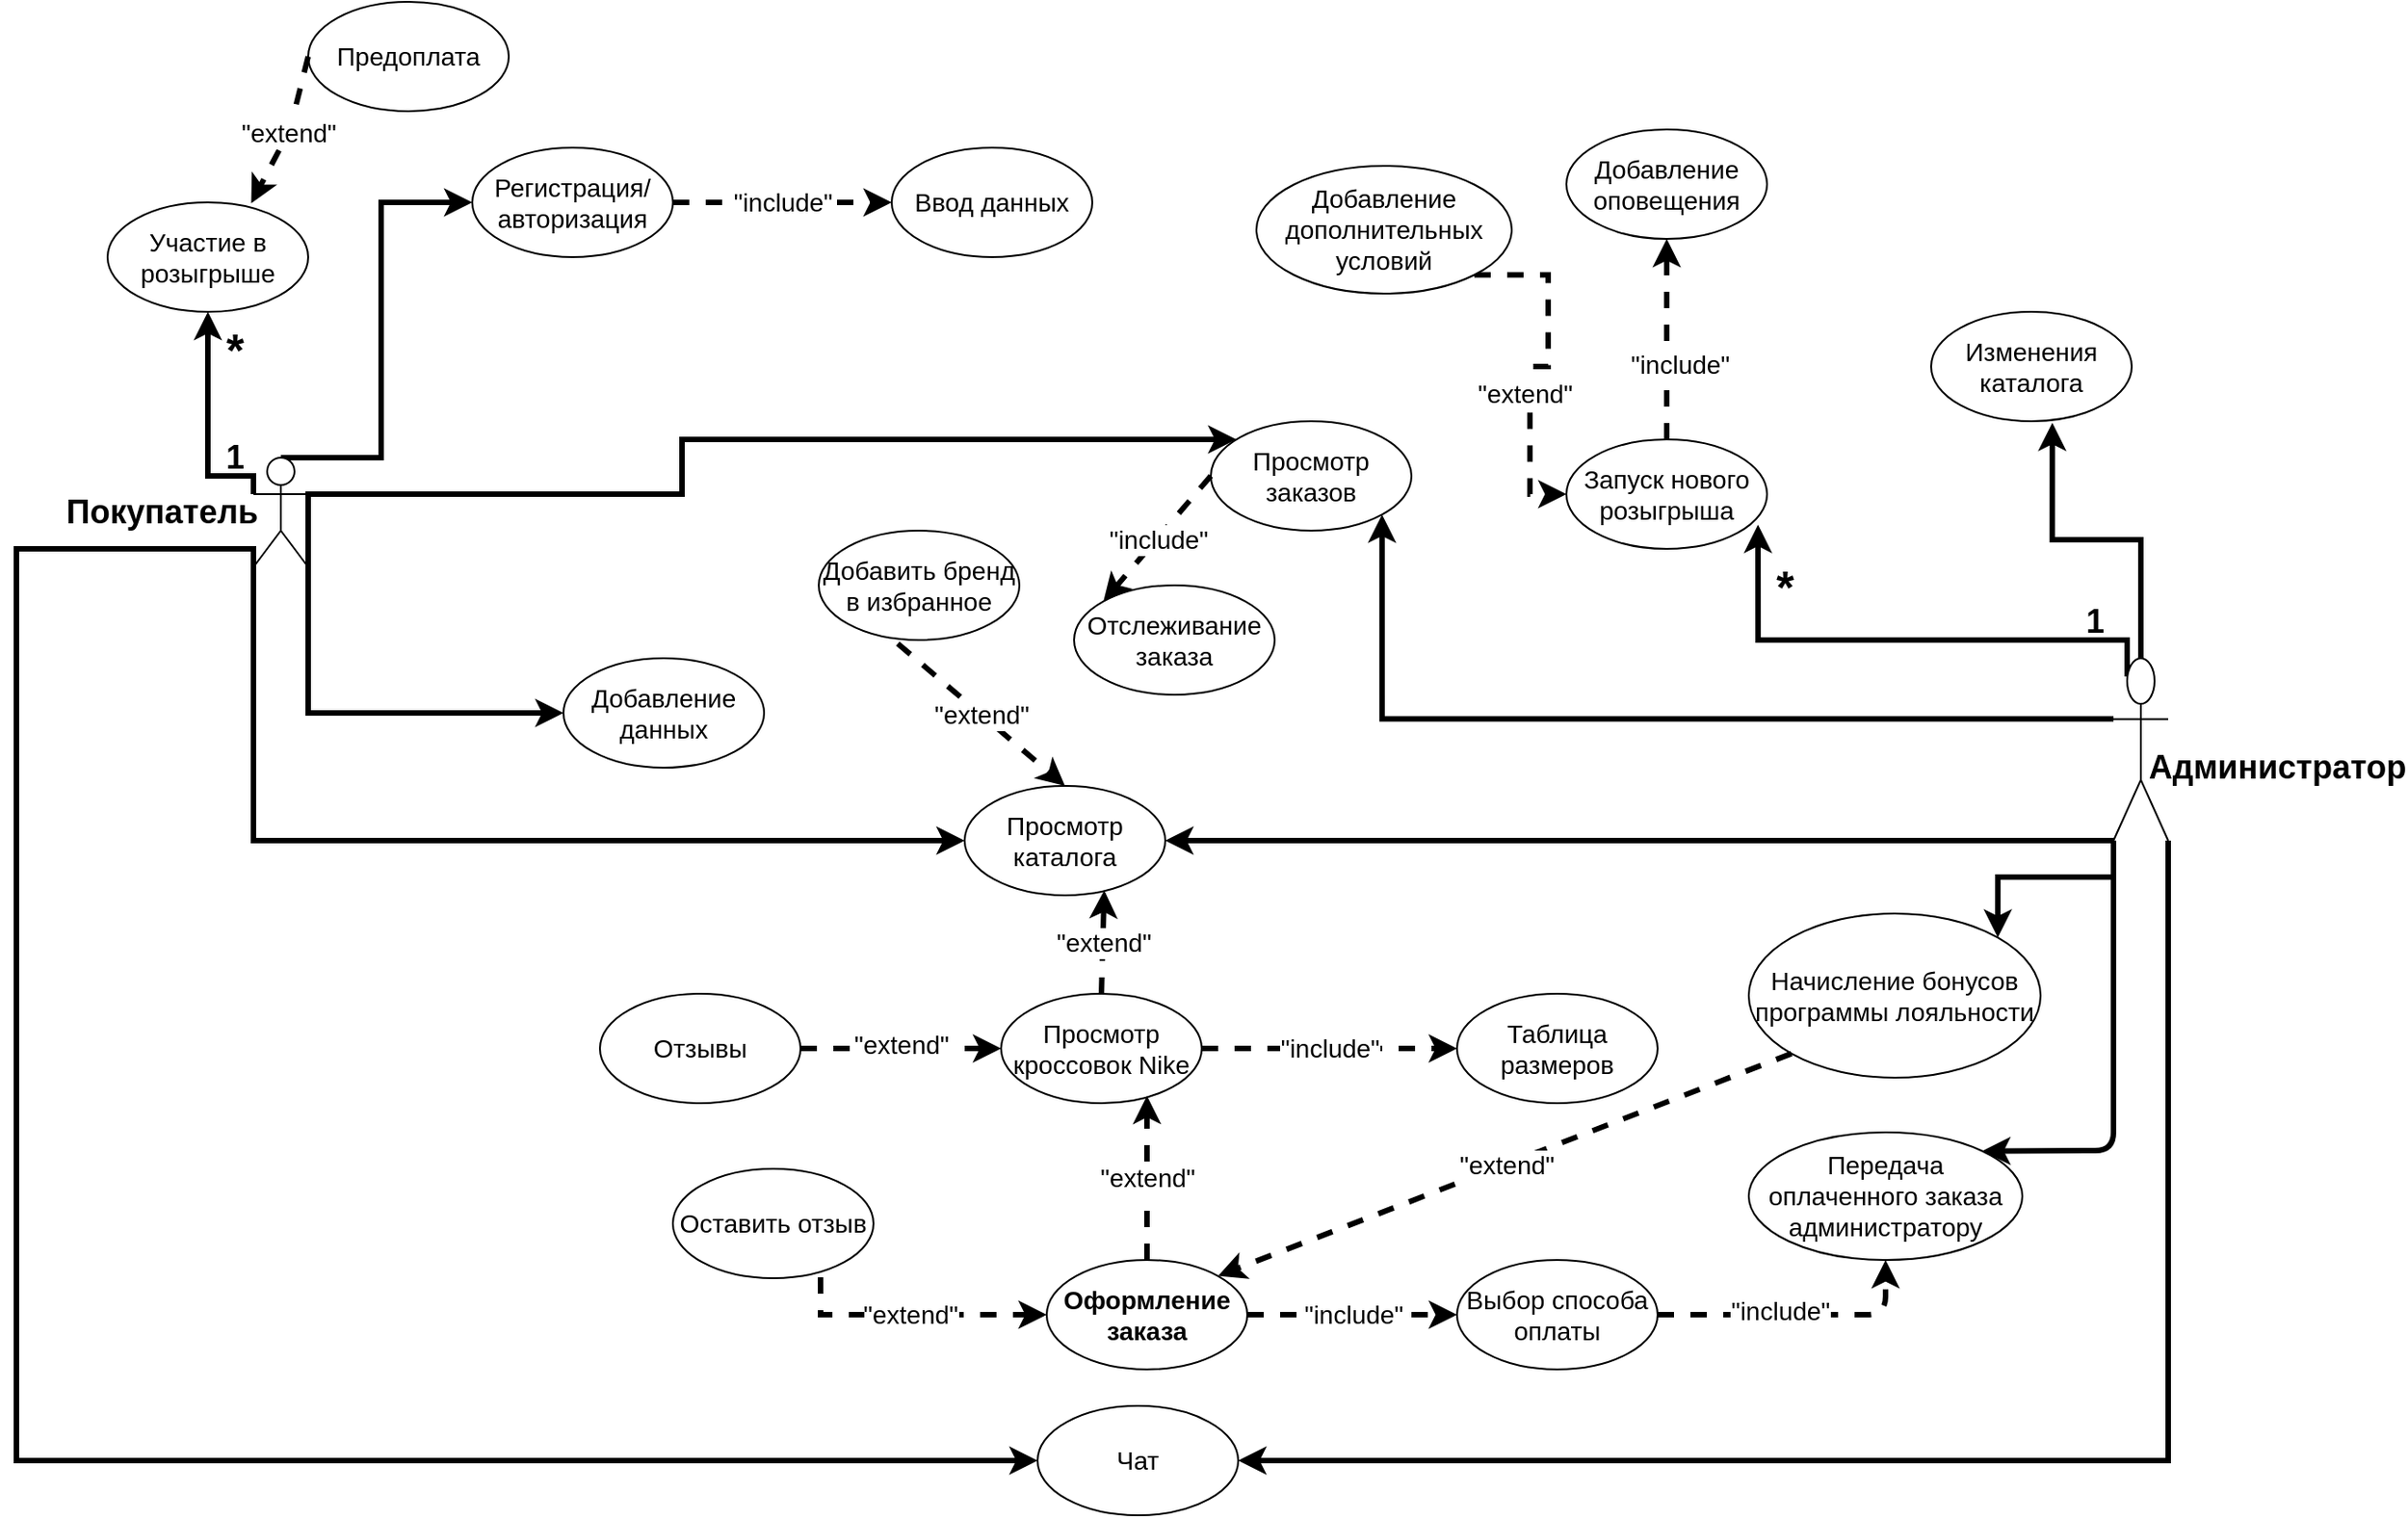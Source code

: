 <mxfile version="14.4.3" type="device"><diagram id="2OhDFbwoJGGtGOkoG2L9" name="Страница 1"><mxGraphModel dx="1937" dy="1309" grid="1" gridSize="10" guides="1" tooltips="1" connect="1" arrows="1" fold="1" page="1" pageScale="1" pageWidth="1169" pageHeight="827" math="0" shadow="0"><root><mxCell id="0"/><mxCell id="1" parent="0"/><mxCell id="RcAxEVaSIGuQTSNpUOvd-58" style="edgeStyle=orthogonalEdgeStyle;rounded=0;orthogonalLoop=1;jettySize=auto;html=1;exitX=0;exitY=1;exitDx=0;exitDy=0;exitPerimeter=0;entryX=0;entryY=0.5;entryDx=0;entryDy=0;strokeWidth=3;fontSize=14;" parent="1" source="RcAxEVaSIGuQTSNpUOvd-52" target="RcAxEVaSIGuQTSNpUOvd-57" edge="1"><mxGeometry relative="1" as="geometry"><Array as="points"><mxPoint x="60" y="300"/></Array></mxGeometry></mxCell><mxCell id="RcAxEVaSIGuQTSNpUOvd-56" style="edgeStyle=orthogonalEdgeStyle;rounded=0;orthogonalLoop=1;jettySize=auto;html=1;exitX=0.5;exitY=0;exitDx=0;exitDy=0;exitPerimeter=0;entryX=0;entryY=0.5;entryDx=0;entryDy=0;strokeWidth=3;fontSize=14;" parent="1" source="RcAxEVaSIGuQTSNpUOvd-52" target="RcAxEVaSIGuQTSNpUOvd-54" edge="1"><mxGeometry relative="1" as="geometry"><Array as="points"><mxPoint x="130" y="90"/><mxPoint x="130" y="-50"/></Array></mxGeometry></mxCell><mxCell id="RcAxEVaSIGuQTSNpUOvd-60" style="edgeStyle=orthogonalEdgeStyle;rounded=0;orthogonalLoop=1;jettySize=auto;html=1;exitX=0;exitY=1;exitDx=0;exitDy=0;exitPerimeter=0;entryX=0;entryY=0.5;entryDx=0;entryDy=0;strokeWidth=3;fontSize=14;" parent="1" source="RcAxEVaSIGuQTSNpUOvd-52" target="RcAxEVaSIGuQTSNpUOvd-59" edge="1"><mxGeometry relative="1" as="geometry"><Array as="points"><mxPoint x="60" y="140"/><mxPoint x="-70" y="140"/><mxPoint x="-70" y="640"/></Array></mxGeometry></mxCell><mxCell id="RcAxEVaSIGuQTSNpUOvd-72" style="edgeStyle=orthogonalEdgeStyle;rounded=0;orthogonalLoop=1;jettySize=auto;html=1;entryX=0;entryY=0.5;entryDx=0;entryDy=0;strokeWidth=3;fontSize=14;exitX=1;exitY=1;exitDx=0;exitDy=0;exitPerimeter=0;" parent="1" source="RcAxEVaSIGuQTSNpUOvd-52" target="RcAxEVaSIGuQTSNpUOvd-71" edge="1"><mxGeometry relative="1" as="geometry"><mxPoint x="80" y="230" as="sourcePoint"/></mxGeometry></mxCell><mxCell id="RcAxEVaSIGuQTSNpUOvd-73" style="edgeStyle=orthogonalEdgeStyle;rounded=0;orthogonalLoop=1;jettySize=auto;html=1;exitX=0;exitY=0.333;exitDx=0;exitDy=0;exitPerimeter=0;entryX=0.5;entryY=1;entryDx=0;entryDy=0;strokeWidth=3;fontSize=14;" parent="1" source="RcAxEVaSIGuQTSNpUOvd-52" target="RcAxEVaSIGuQTSNpUOvd-74" edge="1"><mxGeometry relative="1" as="geometry"><mxPoint x="180" y="220.0" as="targetPoint"/><Array as="points"><mxPoint x="35" y="100"/></Array></mxGeometry></mxCell><mxCell id="RcAxEVaSIGuQTSNpUOvd-89" style="edgeStyle=orthogonalEdgeStyle;rounded=0;orthogonalLoop=1;jettySize=auto;html=1;exitX=1;exitY=1;exitDx=0;exitDy=0;exitPerimeter=0;strokeWidth=3;fontSize=14;" parent="1" source="RcAxEVaSIGuQTSNpUOvd-52" target="RcAxEVaSIGuQTSNpUOvd-88" edge="1"><mxGeometry relative="1" as="geometry"><Array as="points"><mxPoint x="90" y="110"/><mxPoint x="295" y="110"/><mxPoint x="295" y="80"/></Array></mxGeometry></mxCell><mxCell id="RcAxEVaSIGuQTSNpUOvd-52" value="" style="shape=umlActor;verticalLabelPosition=bottom;verticalAlign=top;html=1;outlineConnect=0;fontSize=14;" parent="1" vertex="1"><mxGeometry x="60" y="90" width="30" height="60" as="geometry"/></mxCell><mxCell id="RcAxEVaSIGuQTSNpUOvd-61" style="edgeStyle=orthogonalEdgeStyle;rounded=0;orthogonalLoop=1;jettySize=auto;html=1;exitX=1;exitY=1;exitDx=0;exitDy=0;exitPerimeter=0;strokeWidth=3;fontSize=14;entryX=1;entryY=0.5;entryDx=0;entryDy=0;" parent="1" source="RcAxEVaSIGuQTSNpUOvd-53" target="RcAxEVaSIGuQTSNpUOvd-59" edge="1"><mxGeometry relative="1" as="geometry"><Array as="points"><mxPoint x="1110" y="640"/></Array><mxPoint x="290" y="711" as="targetPoint"/></mxGeometry></mxCell><mxCell id="RcAxEVaSIGuQTSNpUOvd-65" style="edgeStyle=orthogonalEdgeStyle;rounded=0;orthogonalLoop=1;jettySize=auto;html=1;exitX=0;exitY=1;exitDx=0;exitDy=0;exitPerimeter=0;entryX=1;entryY=0.5;entryDx=0;entryDy=0;strokeWidth=3;fontSize=14;" parent="1" source="RcAxEVaSIGuQTSNpUOvd-53" target="RcAxEVaSIGuQTSNpUOvd-57" edge="1"><mxGeometry relative="1" as="geometry"><Array as="points"><mxPoint x="860" y="300"/><mxPoint x="860" y="300"/></Array></mxGeometry></mxCell><mxCell id="RcAxEVaSIGuQTSNpUOvd-76" style="edgeStyle=orthogonalEdgeStyle;rounded=0;orthogonalLoop=1;jettySize=auto;html=1;exitX=0.5;exitY=0;exitDx=0;exitDy=0;exitPerimeter=0;entryX=0.604;entryY=1.014;entryDx=0;entryDy=0;entryPerimeter=0;fontSize=14;strokeWidth=3;" parent="1" source="RcAxEVaSIGuQTSNpUOvd-53" target="RcAxEVaSIGuQTSNpUOvd-75" edge="1"><mxGeometry relative="1" as="geometry"/></mxCell><mxCell id="RcAxEVaSIGuQTSNpUOvd-78" style="edgeStyle=orthogonalEdgeStyle;rounded=0;orthogonalLoop=1;jettySize=auto;html=1;exitX=0.25;exitY=0.1;exitDx=0;exitDy=0;exitPerimeter=0;entryX=0.955;entryY=0.779;entryDx=0;entryDy=0;entryPerimeter=0;fontSize=14;strokeWidth=3;" parent="1" source="RcAxEVaSIGuQTSNpUOvd-53" target="RcAxEVaSIGuQTSNpUOvd-77" edge="1"><mxGeometry relative="1" as="geometry"><Array as="points"><mxPoint x="1088" y="190"/><mxPoint x="885" y="190"/></Array></mxGeometry></mxCell><mxCell id="RcAxEVaSIGuQTSNpUOvd-91" style="edgeStyle=orthogonalEdgeStyle;rounded=0;orthogonalLoop=1;jettySize=auto;html=1;exitX=0;exitY=0.333;exitDx=0;exitDy=0;exitPerimeter=0;entryX=1;entryY=1;entryDx=0;entryDy=0;strokeWidth=3;fontSize=14;" parent="1" source="RcAxEVaSIGuQTSNpUOvd-53" target="RcAxEVaSIGuQTSNpUOvd-88" edge="1"><mxGeometry relative="1" as="geometry"/></mxCell><mxCell id="ZeUdwVwgqeQKmgpUZgtP-32" style="edgeStyle=orthogonalEdgeStyle;rounded=0;orthogonalLoop=1;jettySize=auto;html=1;exitX=0;exitY=1;exitDx=0;exitDy=0;exitPerimeter=0;entryX=1;entryY=0;entryDx=0;entryDy=0;strokeWidth=3;fontSize=14;" parent="1" source="RcAxEVaSIGuQTSNpUOvd-53" target="ZeUdwVwgqeQKmgpUZgtP-31" edge="1"><mxGeometry relative="1" as="geometry"/></mxCell><mxCell id="RcAxEVaSIGuQTSNpUOvd-53" value="" style="shape=umlActor;verticalLabelPosition=bottom;verticalAlign=top;html=1;outlineConnect=0;fontSize=14;" parent="1" vertex="1"><mxGeometry x="1080" y="200" width="30" height="100" as="geometry"/></mxCell><mxCell id="RcAxEVaSIGuQTSNpUOvd-54" value="Регистрация/авторизация" style="ellipse;whiteSpace=wrap;html=1;fontSize=14;" parent="1" vertex="1"><mxGeometry x="180" y="-80" width="110" height="60" as="geometry"/></mxCell><mxCell id="RcAxEVaSIGuQTSNpUOvd-57" value="Просмотр каталога" style="ellipse;whiteSpace=wrap;html=1;fontSize=14;" parent="1" vertex="1"><mxGeometry x="450" y="270" width="110" height="60" as="geometry"/></mxCell><mxCell id="RcAxEVaSIGuQTSNpUOvd-59" value="Чат" style="ellipse;whiteSpace=wrap;html=1;fontSize=14;" parent="1" vertex="1"><mxGeometry x="490" y="610" width="110" height="60" as="geometry"/></mxCell><mxCell id="RcAxEVaSIGuQTSNpUOvd-62" value="Добавить бренд в избранное" style="ellipse;whiteSpace=wrap;html=1;fontSize=14;" parent="1" vertex="1"><mxGeometry x="370" y="130" width="110" height="60" as="geometry"/></mxCell><mxCell id="RcAxEVaSIGuQTSNpUOvd-64" value="Просмотр кроссовок Nike" style="ellipse;whiteSpace=wrap;html=1;fontSize=14;" parent="1" vertex="1"><mxGeometry x="470" y="384" width="110" height="60" as="geometry"/></mxCell><mxCell id="RcAxEVaSIGuQTSNpUOvd-69" value="Оформление заказа" style="ellipse;whiteSpace=wrap;html=1;fontSize=14;fontStyle=1" parent="1" vertex="1"><mxGeometry x="495" y="530" width="110" height="60" as="geometry"/></mxCell><mxCell id="RcAxEVaSIGuQTSNpUOvd-71" value="Добавление данных" style="ellipse;whiteSpace=wrap;html=1;fontSize=14;" parent="1" vertex="1"><mxGeometry x="230" y="200" width="110" height="60" as="geometry"/></mxCell><mxCell id="RcAxEVaSIGuQTSNpUOvd-74" value="Участие в розыгрыше" style="ellipse;whiteSpace=wrap;html=1;fontSize=14;" parent="1" vertex="1"><mxGeometry x="-20" y="-50" width="110" height="60" as="geometry"/></mxCell><mxCell id="RcAxEVaSIGuQTSNpUOvd-75" value="Изменения каталога" style="ellipse;whiteSpace=wrap;html=1;fontSize=14;" parent="1" vertex="1"><mxGeometry x="980" y="10" width="110" height="60" as="geometry"/></mxCell><mxCell id="ZeUdwVwgqeQKmgpUZgtP-15" style="edgeStyle=orthogonalEdgeStyle;rounded=0;orthogonalLoop=1;jettySize=auto;html=1;exitX=0.5;exitY=0;exitDx=0;exitDy=0;entryX=0.5;entryY=1;entryDx=0;entryDy=0;dashed=1;strokeWidth=3;fontSize=14;" parent="1" source="RcAxEVaSIGuQTSNpUOvd-77" target="ZeUdwVwgqeQKmgpUZgtP-14" edge="1"><mxGeometry relative="1" as="geometry"/></mxCell><mxCell id="ZeUdwVwgqeQKmgpUZgtP-16" value="&quot;include&quot;" style="edgeLabel;html=1;align=center;verticalAlign=middle;resizable=0;points=[];fontSize=14;" parent="ZeUdwVwgqeQKmgpUZgtP-15" vertex="1" connectable="0"><mxGeometry x="-0.234" y="-7" relative="1" as="geometry"><mxPoint y="1" as="offset"/></mxGeometry></mxCell><mxCell id="RcAxEVaSIGuQTSNpUOvd-77" value="Запуск нового розыгрыша" style="ellipse;whiteSpace=wrap;html=1;fontSize=14;" parent="1" vertex="1"><mxGeometry x="780" y="80" width="110" height="60" as="geometry"/></mxCell><mxCell id="RcAxEVaSIGuQTSNpUOvd-81" value="Таблица размеров" style="ellipse;whiteSpace=wrap;html=1;fontSize=14;" parent="1" vertex="1"><mxGeometry x="720" y="384" width="110" height="60" as="geometry"/></mxCell><mxCell id="RcAxEVaSIGuQTSNpUOvd-83" value="Отзывы" style="ellipse;whiteSpace=wrap;html=1;fontSize=14;" parent="1" vertex="1"><mxGeometry x="250" y="384" width="110" height="60" as="geometry"/></mxCell><mxCell id="RcAxEVaSIGuQTSNpUOvd-86" style="edgeStyle=orthogonalEdgeStyle;rounded=0;orthogonalLoop=1;jettySize=auto;html=1;dashed=1;fontSize=14;exitX=0.736;exitY=0.991;exitDx=0;exitDy=0;exitPerimeter=0;strokeWidth=3;" parent="1" source="RcAxEVaSIGuQTSNpUOvd-85" target="RcAxEVaSIGuQTSNpUOvd-69" edge="1"><mxGeometry relative="1" as="geometry"><Array as="points"><mxPoint x="371" y="560"/></Array></mxGeometry></mxCell><mxCell id="ZeUdwVwgqeQKmgpUZgtP-9" value="&quot;extend&quot;" style="edgeLabel;html=1;align=center;verticalAlign=middle;resizable=0;points=[];fontSize=14;" parent="RcAxEVaSIGuQTSNpUOvd-86" vertex="1" connectable="0"><mxGeometry x="-0.188" y="-4" relative="1" as="geometry"><mxPoint x="10.97" y="-4" as="offset"/></mxGeometry></mxCell><mxCell id="RcAxEVaSIGuQTSNpUOvd-85" value="Оставить отзыв" style="ellipse;whiteSpace=wrap;html=1;fontSize=14;" parent="1" vertex="1"><mxGeometry x="290" y="480" width="110" height="60" as="geometry"/></mxCell><mxCell id="RcAxEVaSIGuQTSNpUOvd-88" value="Просмотр заказов" style="ellipse;whiteSpace=wrap;html=1;fontSize=14;" parent="1" vertex="1"><mxGeometry x="585" y="70" width="110" height="60" as="geometry"/></mxCell><mxCell id="ZeUdwVwgqeQKmgpUZgtP-3" value="" style="endArrow=classic;html=1;dashed=1;strokeWidth=3;entryX=0.5;entryY=0;entryDx=0;entryDy=0;exitX=0.394;exitY=1.033;exitDx=0;exitDy=0;exitPerimeter=0;fontSize=14;" parent="1" source="RcAxEVaSIGuQTSNpUOvd-62" target="RcAxEVaSIGuQTSNpUOvd-57" edge="1"><mxGeometry relative="1" as="geometry"><mxPoint x="410" y="180" as="sourcePoint"/><mxPoint x="510" y="180" as="targetPoint"/></mxGeometry></mxCell><mxCell id="ZeUdwVwgqeQKmgpUZgtP-4" value="&quot;extend&quot;" style="edgeLabel;resizable=0;html=1;align=center;verticalAlign=middle;fontSize=14;" parent="ZeUdwVwgqeQKmgpUZgtP-3" connectable="0" vertex="1"><mxGeometry relative="1" as="geometry"/></mxCell><mxCell id="ZeUdwVwgqeQKmgpUZgtP-5" value="" style="endArrow=classic;html=1;dashed=1;strokeWidth=3;fontSize=14;exitX=1;exitY=0.5;exitDx=0;exitDy=0;entryX=0;entryY=0.5;entryDx=0;entryDy=0;" parent="1" source="RcAxEVaSIGuQTSNpUOvd-83" target="RcAxEVaSIGuQTSNpUOvd-64" edge="1"><mxGeometry relative="1" as="geometry"><mxPoint x="410" y="350" as="sourcePoint"/><mxPoint x="510" y="350" as="targetPoint"/></mxGeometry></mxCell><mxCell id="ZeUdwVwgqeQKmgpUZgtP-6" value="&quot;extend&quot;" style="edgeLabel;resizable=0;html=1;align=center;verticalAlign=middle;fontSize=14;" parent="ZeUdwVwgqeQKmgpUZgtP-5" connectable="0" vertex="1"><mxGeometry relative="1" as="geometry"><mxPoint y="-2" as="offset"/></mxGeometry></mxCell><mxCell id="ZeUdwVwgqeQKmgpUZgtP-10" value="Выбор способа оплаты" style="ellipse;whiteSpace=wrap;html=1;fontSize=14;" parent="1" vertex="1"><mxGeometry x="720" y="530" width="110" height="60" as="geometry"/></mxCell><mxCell id="ZeUdwVwgqeQKmgpUZgtP-12" value="" style="endArrow=classic;html=1;dashed=1;strokeWidth=3;fontSize=14;entryX=0;entryY=0.5;entryDx=0;entryDy=0;exitX=1;exitY=0.5;exitDx=0;exitDy=0;" parent="1" source="RcAxEVaSIGuQTSNpUOvd-69" target="ZeUdwVwgqeQKmgpUZgtP-10" edge="1"><mxGeometry relative="1" as="geometry"><mxPoint x="410" y="340" as="sourcePoint"/><mxPoint x="510" y="340" as="targetPoint"/></mxGeometry></mxCell><mxCell id="ZeUdwVwgqeQKmgpUZgtP-13" value="&quot;include&quot;" style="edgeLabel;resizable=0;html=1;align=center;verticalAlign=middle;fontSize=14;" parent="ZeUdwVwgqeQKmgpUZgtP-12" connectable="0" vertex="1"><mxGeometry relative="1" as="geometry"/></mxCell><mxCell id="ZeUdwVwgqeQKmgpUZgtP-14" value="Добавление оповещения" style="ellipse;whiteSpace=wrap;html=1;fontSize=14;" parent="1" vertex="1"><mxGeometry x="780" y="-90" width="110" height="60" as="geometry"/></mxCell><mxCell id="ZeUdwVwgqeQKmgpUZgtP-18" style="edgeStyle=orthogonalEdgeStyle;rounded=0;orthogonalLoop=1;jettySize=auto;html=1;exitX=1;exitY=1;exitDx=0;exitDy=0;entryX=0;entryY=0.5;entryDx=0;entryDy=0;dashed=1;strokeWidth=3;fontSize=14;" parent="1" source="ZeUdwVwgqeQKmgpUZgtP-17" target="RcAxEVaSIGuQTSNpUOvd-77" edge="1"><mxGeometry relative="1" as="geometry"/></mxCell><mxCell id="ZeUdwVwgqeQKmgpUZgtP-19" value="&quot;extend&quot;" style="edgeLabel;html=1;align=center;verticalAlign=middle;resizable=0;points=[];fontSize=14;" parent="ZeUdwVwgqeQKmgpUZgtP-18" vertex="1" connectable="0"><mxGeometry x="0.213" y="-3" relative="1" as="geometry"><mxPoint as="offset"/></mxGeometry></mxCell><mxCell id="ZeUdwVwgqeQKmgpUZgtP-17" value="Добавление дополнительных условий" style="ellipse;whiteSpace=wrap;html=1;fontSize=14;" parent="1" vertex="1"><mxGeometry x="610" y="-70" width="140" height="70" as="geometry"/></mxCell><mxCell id="ZeUdwVwgqeQKmgpUZgtP-20" value="" style="endArrow=classic;html=1;dashed=1;strokeWidth=3;fontSize=14;exitX=0.5;exitY=0;exitDx=0;exitDy=0;entryX=0.727;entryY=0.933;entryDx=0;entryDy=0;entryPerimeter=0;" parent="1" source="RcAxEVaSIGuQTSNpUOvd-69" target="RcAxEVaSIGuQTSNpUOvd-64" edge="1"><mxGeometry relative="1" as="geometry"><mxPoint x="440" y="340" as="sourcePoint"/><mxPoint x="540" y="340" as="targetPoint"/></mxGeometry></mxCell><mxCell id="ZeUdwVwgqeQKmgpUZgtP-21" value="&quot;extend&quot;" style="edgeLabel;resizable=0;html=1;align=center;verticalAlign=middle;fontSize=14;" parent="ZeUdwVwgqeQKmgpUZgtP-20" connectable="0" vertex="1"><mxGeometry relative="1" as="geometry"/></mxCell><mxCell id="ZeUdwVwgqeQKmgpUZgtP-22" value="" style="endArrow=classic;html=1;dashed=1;strokeWidth=3;fontSize=14;exitX=0.5;exitY=0;exitDx=0;exitDy=0;entryX=0.696;entryY=0.954;entryDx=0;entryDy=0;entryPerimeter=0;" parent="1" source="RcAxEVaSIGuQTSNpUOvd-64" target="RcAxEVaSIGuQTSNpUOvd-57" edge="1"><mxGeometry relative="1" as="geometry"><mxPoint x="440" y="340" as="sourcePoint"/><mxPoint x="540" y="340" as="targetPoint"/></mxGeometry></mxCell><mxCell id="ZeUdwVwgqeQKmgpUZgtP-23" value="&quot;extend&quot;" style="edgeLabel;resizable=0;html=1;align=center;verticalAlign=middle;fontSize=14;" parent="ZeUdwVwgqeQKmgpUZgtP-22" connectable="0" vertex="1"><mxGeometry relative="1" as="geometry"/></mxCell><mxCell id="ZeUdwVwgqeQKmgpUZgtP-24" value="Передача оплаченного заказа администратору" style="ellipse;whiteSpace=wrap;html=1;fontSize=14;" parent="1" vertex="1"><mxGeometry x="880" y="460" width="150" height="70" as="geometry"/></mxCell><mxCell id="ZeUdwVwgqeQKmgpUZgtP-25" value="" style="endArrow=classic;html=1;dashed=1;strokeWidth=3;fontSize=14;entryX=0.5;entryY=1;entryDx=0;entryDy=0;exitX=1;exitY=0.5;exitDx=0;exitDy=0;" parent="1" source="ZeUdwVwgqeQKmgpUZgtP-10" target="ZeUdwVwgqeQKmgpUZgtP-24" edge="1"><mxGeometry relative="1" as="geometry"><mxPoint x="440" y="320" as="sourcePoint"/><mxPoint x="540" y="320" as="targetPoint"/><Array as="points"><mxPoint x="955" y="560"/></Array></mxGeometry></mxCell><mxCell id="ZeUdwVwgqeQKmgpUZgtP-26" value="&quot;include&quot;" style="edgeLabel;resizable=0;html=1;align=center;verticalAlign=middle;fontSize=14;" parent="ZeUdwVwgqeQKmgpUZgtP-25" connectable="0" vertex="1"><mxGeometry relative="1" as="geometry"><mxPoint x="-11" y="-2" as="offset"/></mxGeometry></mxCell><mxCell id="ZeUdwVwgqeQKmgpUZgtP-27" value="" style="endArrow=classic;html=1;strokeWidth=3;fontSize=14;exitX=0;exitY=1;exitDx=0;exitDy=0;exitPerimeter=0;entryX=1;entryY=0;entryDx=0;entryDy=0;" parent="1" source="RcAxEVaSIGuQTSNpUOvd-53" target="ZeUdwVwgqeQKmgpUZgtP-24" edge="1"><mxGeometry width="50" height="50" relative="1" as="geometry"><mxPoint x="460" y="350" as="sourcePoint"/><mxPoint x="510" y="300" as="targetPoint"/><Array as="points"><mxPoint x="1080" y="470"/></Array></mxGeometry></mxCell><mxCell id="ZeUdwVwgqeQKmgpUZgtP-28" value="&lt;font style=&quot;font-size: 18px;&quot;&gt;&lt;b style=&quot;font-size: 18px;&quot;&gt;Покупатель&lt;/b&gt;&lt;/font&gt;" style="text;html=1;strokeColor=none;fillColor=none;align=center;verticalAlign=middle;whiteSpace=wrap;rounded=0;fontSize=18;" parent="1" vertex="1"><mxGeometry x="-10" y="110" width="40" height="20" as="geometry"/></mxCell><mxCell id="ZeUdwVwgqeQKmgpUZgtP-30" value="&lt;font style=&quot;font-size: 18px;&quot;&gt;&lt;b style=&quot;font-size: 18px;&quot;&gt;Администратор&lt;/b&gt;&lt;/font&gt;" style="text;html=1;strokeColor=none;fillColor=none;align=center;verticalAlign=middle;whiteSpace=wrap;rounded=0;fontSize=18;" parent="1" vertex="1"><mxGeometry x="1150" y="250" width="40" height="20" as="geometry"/></mxCell><mxCell id="ZeUdwVwgqeQKmgpUZgtP-31" value="Начисление бонусов программы лояльности" style="ellipse;whiteSpace=wrap;html=1;fontSize=14;" parent="1" vertex="1"><mxGeometry x="880" y="340" width="160" height="90" as="geometry"/></mxCell><mxCell id="ZeUdwVwgqeQKmgpUZgtP-33" value="" style="endArrow=classic;html=1;strokeWidth=3;fontSize=14;exitX=0;exitY=1;exitDx=0;exitDy=0;entryX=1;entryY=0;entryDx=0;entryDy=0;dashed=1;" parent="1" source="ZeUdwVwgqeQKmgpUZgtP-31" target="RcAxEVaSIGuQTSNpUOvd-69" edge="1"><mxGeometry relative="1" as="geometry"><mxPoint x="510" y="340" as="sourcePoint"/><mxPoint x="610" y="340" as="targetPoint"/></mxGeometry></mxCell><mxCell id="ZeUdwVwgqeQKmgpUZgtP-34" value="&quot;extend&quot;" style="edgeLabel;resizable=0;html=1;align=center;verticalAlign=middle;fontSize=14;" parent="ZeUdwVwgqeQKmgpUZgtP-33" connectable="0" vertex="1"><mxGeometry relative="1" as="geometry"/></mxCell><mxCell id="ZeUdwVwgqeQKmgpUZgtP-35" value="" style="endArrow=classic;html=1;dashed=1;strokeWidth=3;fontSize=14;entryX=0;entryY=0.5;entryDx=0;entryDy=0;exitX=1;exitY=0.5;exitDx=0;exitDy=0;" parent="1" source="RcAxEVaSIGuQTSNpUOvd-64" target="RcAxEVaSIGuQTSNpUOvd-81" edge="1"><mxGeometry relative="1" as="geometry"><mxPoint x="470" y="380" as="sourcePoint"/><mxPoint x="570" y="380" as="targetPoint"/></mxGeometry></mxCell><mxCell id="ZeUdwVwgqeQKmgpUZgtP-36" value="&quot;include&quot;" style="edgeLabel;resizable=0;html=1;align=center;verticalAlign=middle;fontSize=14;" parent="ZeUdwVwgqeQKmgpUZgtP-35" connectable="0" vertex="1"><mxGeometry relative="1" as="geometry"/></mxCell><mxCell id="ZeUdwVwgqeQKmgpUZgtP-37" value="Ввод данных" style="ellipse;whiteSpace=wrap;html=1;fontSize=14;" parent="1" vertex="1"><mxGeometry x="410" y="-80" width="110" height="60" as="geometry"/></mxCell><mxCell id="ZeUdwVwgqeQKmgpUZgtP-38" value="" style="endArrow=classic;html=1;dashed=1;strokeWidth=3;fontSize=14;entryX=0;entryY=0.5;entryDx=0;entryDy=0;exitX=1;exitY=0.5;exitDx=0;exitDy=0;" parent="1" source="RcAxEVaSIGuQTSNpUOvd-54" target="ZeUdwVwgqeQKmgpUZgtP-37" edge="1"><mxGeometry relative="1" as="geometry"><mxPoint x="290" y="30" as="sourcePoint"/><mxPoint x="390" y="30" as="targetPoint"/></mxGeometry></mxCell><mxCell id="ZeUdwVwgqeQKmgpUZgtP-39" value="&lt;font style=&quot;font-size: 14px&quot;&gt;&quot;include&quot;&lt;/font&gt;" style="edgeLabel;resizable=0;html=1;align=center;verticalAlign=middle;fontSize=14;" parent="ZeUdwVwgqeQKmgpUZgtP-38" connectable="0" vertex="1"><mxGeometry relative="1" as="geometry"/></mxCell><mxCell id="ZeUdwVwgqeQKmgpUZgtP-41" value="Отслеживание заказа" style="ellipse;whiteSpace=wrap;html=1;fontSize=14;" parent="1" vertex="1"><mxGeometry x="510" y="160" width="110" height="60" as="geometry"/></mxCell><mxCell id="ZeUdwVwgqeQKmgpUZgtP-42" value="" style="endArrow=classic;html=1;dashed=1;strokeWidth=3;fontSize=14;entryX=0;entryY=0;entryDx=0;entryDy=0;exitX=0;exitY=0.5;exitDx=0;exitDy=0;" parent="1" source="RcAxEVaSIGuQTSNpUOvd-88" target="ZeUdwVwgqeQKmgpUZgtP-41" edge="1"><mxGeometry relative="1" as="geometry"><mxPoint x="450" y="50" as="sourcePoint"/><mxPoint x="550" y="50" as="targetPoint"/></mxGeometry></mxCell><mxCell id="ZeUdwVwgqeQKmgpUZgtP-43" value="&quot;include&quot;" style="edgeLabel;resizable=0;html=1;align=center;verticalAlign=middle;fontSize=14;" parent="ZeUdwVwgqeQKmgpUZgtP-42" connectable="0" vertex="1"><mxGeometry relative="1" as="geometry"/></mxCell><mxCell id="ZeUdwVwgqeQKmgpUZgtP-44" value="Предоплата" style="ellipse;whiteSpace=wrap;html=1;fontSize=14;" parent="1" vertex="1"><mxGeometry x="90" y="-160" width="110" height="60" as="geometry"/></mxCell><mxCell id="ZeUdwVwgqeQKmgpUZgtP-45" value="" style="endArrow=classic;html=1;dashed=1;strokeWidth=3;fontSize=14;exitX=0;exitY=0.5;exitDx=0;exitDy=0;entryX=0.716;entryY=0.009;entryDx=0;entryDy=0;entryPerimeter=0;" parent="1" source="ZeUdwVwgqeQKmgpUZgtP-44" target="RcAxEVaSIGuQTSNpUOvd-74" edge="1"><mxGeometry relative="1" as="geometry"><mxPoint x="450" y="50" as="sourcePoint"/><mxPoint x="550" y="50" as="targetPoint"/><Array as="points"><mxPoint x="80" y="-90"/></Array></mxGeometry></mxCell><mxCell id="ZeUdwVwgqeQKmgpUZgtP-46" value="&quot;extend&quot;" style="edgeLabel;resizable=0;html=1;align=center;verticalAlign=middle;fontSize=14;" parent="ZeUdwVwgqeQKmgpUZgtP-45" connectable="0" vertex="1"><mxGeometry relative="1" as="geometry"/></mxCell><mxCell id="ZeUdwVwgqeQKmgpUZgtP-48" value="1" style="text;html=1;strokeColor=none;fillColor=none;align=center;verticalAlign=middle;whiteSpace=wrap;rounded=0;fontSize=18;fontStyle=1" parent="1" vertex="1"><mxGeometry x="30" y="80" width="40" height="20" as="geometry"/></mxCell><mxCell id="ZeUdwVwgqeQKmgpUZgtP-49" value="*" style="text;html=1;strokeColor=none;fillColor=none;align=center;verticalAlign=middle;whiteSpace=wrap;rounded=0;fontSize=25;fontStyle=1" parent="1" vertex="1"><mxGeometry x="30" y="20" width="40" height="20" as="geometry"/></mxCell><mxCell id="ZeUdwVwgqeQKmgpUZgtP-52" value="1" style="text;html=1;strokeColor=none;fillColor=none;align=center;verticalAlign=middle;whiteSpace=wrap;rounded=0;fontSize=18;fontStyle=1" parent="1" vertex="1"><mxGeometry x="1050" y="170" width="40" height="20" as="geometry"/></mxCell><mxCell id="ZeUdwVwgqeQKmgpUZgtP-53" value="*" style="text;html=1;strokeColor=none;fillColor=none;align=center;verticalAlign=middle;whiteSpace=wrap;rounded=0;fontSize=25;fontStyle=1" parent="1" vertex="1"><mxGeometry x="880" y="150" width="40" height="20" as="geometry"/></mxCell></root></mxGraphModel></diagram></mxfile>